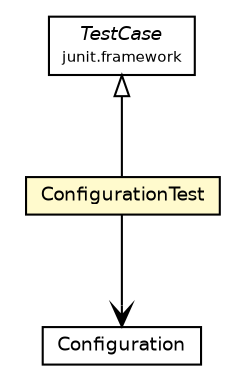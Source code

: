 #!/usr/local/bin/dot
#
# Class diagram 
# Generated by UmlGraph version 4.6 (http://www.spinellis.gr/sw/umlgraph)
#

digraph G {
	edge [fontname="Helvetica",fontsize=10,labelfontname="Helvetica",labelfontsize=10];
	node [fontname="Helvetica",fontsize=10,shape=plaintext];
	// org.apache.maven.archiva.configuration.ConfigurationTest
	c14608 [label=<<table border="0" cellborder="1" cellspacing="0" cellpadding="2" port="p" bgcolor="lemonChiffon" href="./ConfigurationTest.html">
		<tr><td><table border="0" cellspacing="0" cellpadding="1">
			<tr><td> ConfigurationTest </td></tr>
		</table></td></tr>
		</table>>, fontname="Helvetica", fontcolor="black", fontsize=9.0];
	//org.apache.maven.archiva.configuration.ConfigurationTest extends junit.framework.TestCase
	c14799:p -> c14608:p [dir=back,arrowtail=empty];
	// org.apache.maven.archiva.configuration.ConfigurationTest NAVASSOC org.apache.maven.archiva.configuration.Configuration
	c14608:p -> c14806:p [taillabel="", label="", headlabel="", fontname="Helvetica", fontcolor="black", fontsize=10.0, color="black", arrowhead=open];
	// junit.framework.TestCase
	c14799 [label=<<table border="0" cellborder="1" cellspacing="0" cellpadding="2" port="p" href="http://java.sun.com/j2se/1.4.2/docs/api/junit/framework/TestCase.html">
		<tr><td><table border="0" cellspacing="0" cellpadding="1">
			<tr><td><font face="Helvetica-Oblique"> TestCase </font></td></tr>
			<tr><td><font point-size="7.0"> junit.framework </font></td></tr>
		</table></td></tr>
		</table>>, fontname="Helvetica", fontcolor="black", fontsize=9.0];
	// org.apache.maven.archiva.configuration.Configuration
	c14806 [label=<<table border="0" cellborder="1" cellspacing="0" cellpadding="2" port="p" href="http://java.sun.com/j2se/1.4.2/docs/api/org/apache/maven/archiva/configuration/Configuration.html">
		<tr><td><table border="0" cellspacing="0" cellpadding="1">
			<tr><td> Configuration </td></tr>
		</table></td></tr>
		</table>>, fontname="Helvetica", fontcolor="black", fontsize=9.0];
}

